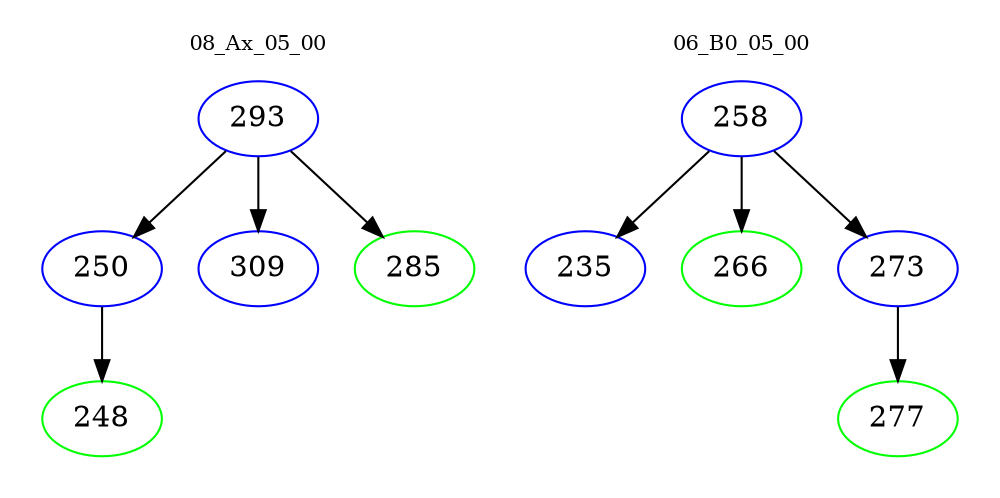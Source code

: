 digraph{
subgraph cluster_0 {
color = white
label = "08_Ax_05_00";
fontsize=10;
T0_293 [label="293", color="blue"]
T0_293 -> T0_250 [color="black"]
T0_250 [label="250", color="blue"]
T0_250 -> T0_248 [color="black"]
T0_248 [label="248", color="green"]
T0_293 -> T0_309 [color="black"]
T0_309 [label="309", color="blue"]
T0_293 -> T0_285 [color="black"]
T0_285 [label="285", color="green"]
}
subgraph cluster_1 {
color = white
label = "06_B0_05_00";
fontsize=10;
T1_258 [label="258", color="blue"]
T1_258 -> T1_235 [color="black"]
T1_235 [label="235", color="blue"]
T1_258 -> T1_266 [color="black"]
T1_266 [label="266", color="green"]
T1_258 -> T1_273 [color="black"]
T1_273 [label="273", color="blue"]
T1_273 -> T1_277 [color="black"]
T1_277 [label="277", color="green"]
}
}
